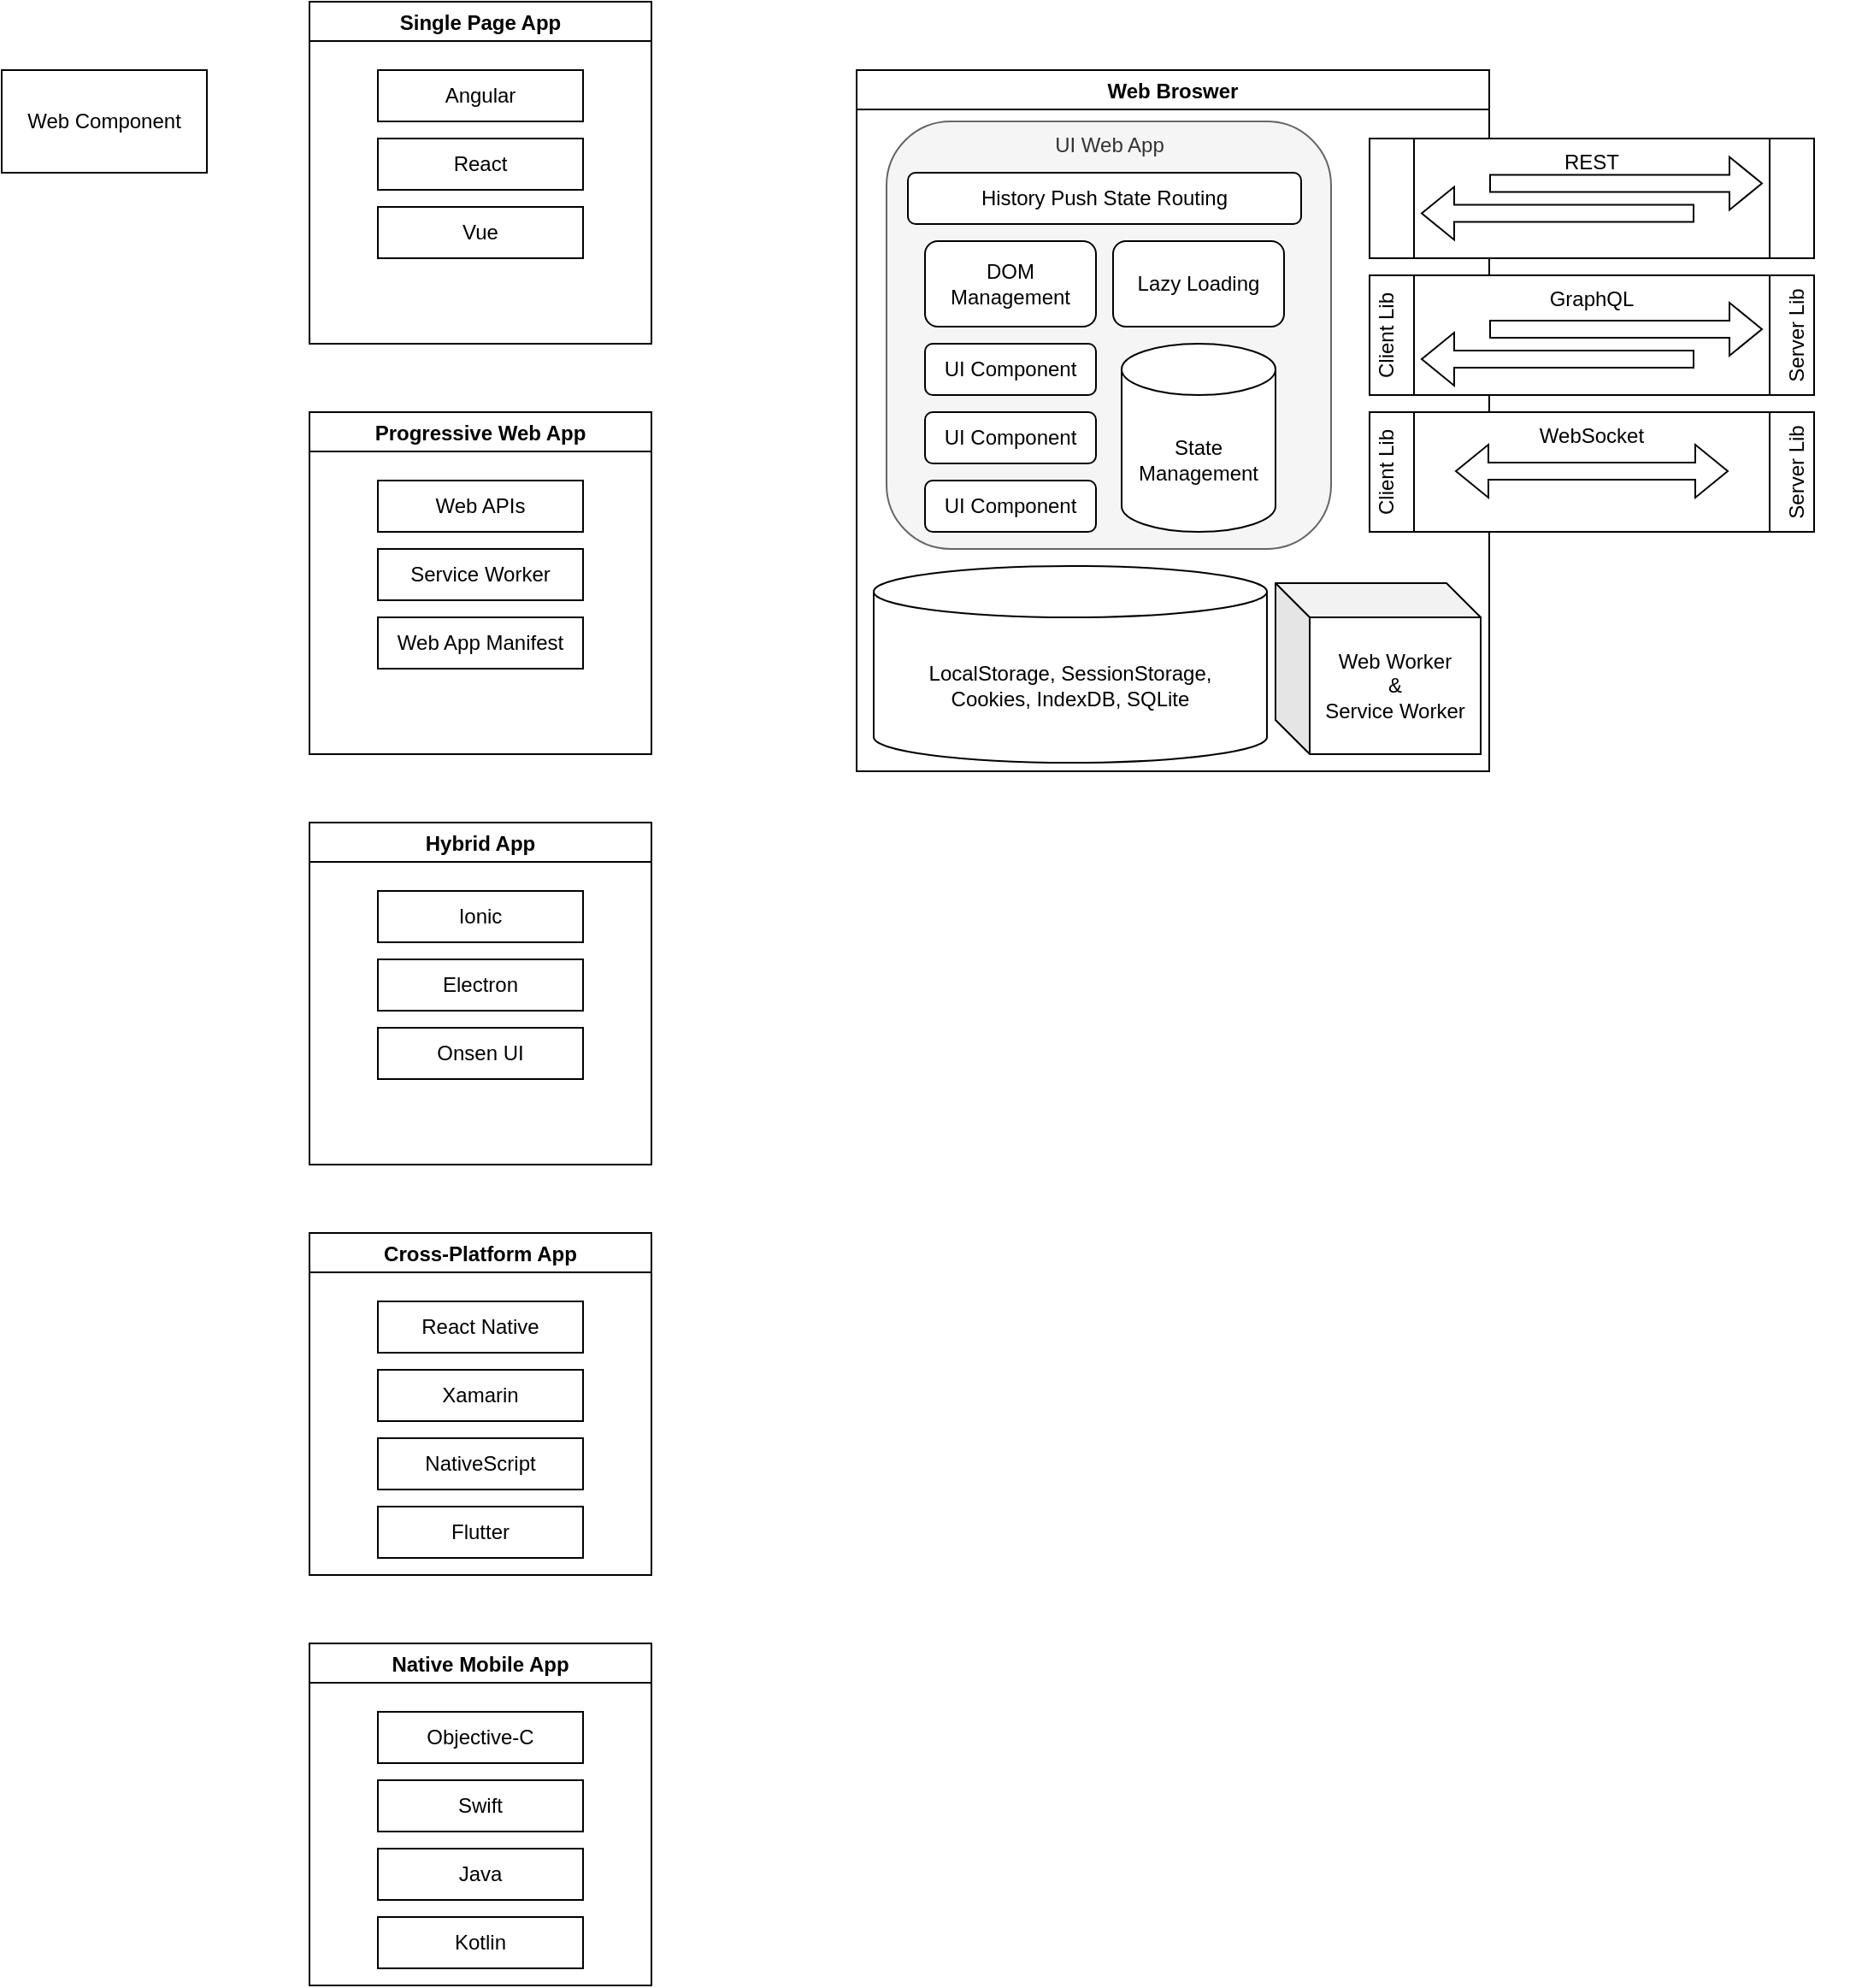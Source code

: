 <mxfile version="17.1.1" type="github">
  <diagram id="GSHjNJquIBWYedqatWQM" name="Page-1">
    <mxGraphModel dx="2404" dy="908" grid="1" gridSize="10" guides="1" tooltips="1" connect="1" arrows="1" fold="1" page="1" pageScale="1" pageWidth="850" pageHeight="1100" math="0" shadow="0">
      <root>
        <mxCell id="0" />
        <mxCell id="1" parent="0" />
        <mxCell id="2rGWUdsjUpu9k1-Q1eZj-9" value="Native Mobile App" style="swimlane;" vertex="1" parent="1">
          <mxGeometry x="40" y="1000" width="200" height="200" as="geometry" />
        </mxCell>
        <mxCell id="2rGWUdsjUpu9k1-Q1eZj-23" value="Objective-C" style="rounded=0;whiteSpace=wrap;html=1;" vertex="1" parent="2rGWUdsjUpu9k1-Q1eZj-9">
          <mxGeometry x="40" y="40" width="120" height="30" as="geometry" />
        </mxCell>
        <mxCell id="2rGWUdsjUpu9k1-Q1eZj-24" value="Swift" style="rounded=0;whiteSpace=wrap;html=1;" vertex="1" parent="2rGWUdsjUpu9k1-Q1eZj-9">
          <mxGeometry x="40" y="80" width="120" height="30" as="geometry" />
        </mxCell>
        <mxCell id="2rGWUdsjUpu9k1-Q1eZj-25" value="Java" style="rounded=0;whiteSpace=wrap;html=1;" vertex="1" parent="2rGWUdsjUpu9k1-Q1eZj-9">
          <mxGeometry x="40" y="120" width="120" height="30" as="geometry" />
        </mxCell>
        <mxCell id="2rGWUdsjUpu9k1-Q1eZj-26" value="Kotlin" style="rounded=0;whiteSpace=wrap;html=1;" vertex="1" parent="2rGWUdsjUpu9k1-Q1eZj-9">
          <mxGeometry x="40" y="160" width="120" height="30" as="geometry" />
        </mxCell>
        <mxCell id="2rGWUdsjUpu9k1-Q1eZj-10" value="Single Page App" style="swimlane;" vertex="1" parent="1">
          <mxGeometry x="40" y="40" width="200" height="200" as="geometry" />
        </mxCell>
        <mxCell id="2rGWUdsjUpu9k1-Q1eZj-15" value="Angular" style="rounded=0;whiteSpace=wrap;html=1;" vertex="1" parent="2rGWUdsjUpu9k1-Q1eZj-10">
          <mxGeometry x="40" y="40" width="120" height="30" as="geometry" />
        </mxCell>
        <mxCell id="2rGWUdsjUpu9k1-Q1eZj-16" value="React" style="rounded=0;whiteSpace=wrap;html=1;" vertex="1" parent="2rGWUdsjUpu9k1-Q1eZj-10">
          <mxGeometry x="40" y="80" width="120" height="30" as="geometry" />
        </mxCell>
        <mxCell id="2rGWUdsjUpu9k1-Q1eZj-17" value="Vue" style="rounded=0;whiteSpace=wrap;html=1;" vertex="1" parent="2rGWUdsjUpu9k1-Q1eZj-10">
          <mxGeometry x="40" y="120" width="120" height="30" as="geometry" />
        </mxCell>
        <mxCell id="2rGWUdsjUpu9k1-Q1eZj-11" value="Hybrid App" style="swimlane;" vertex="1" parent="1">
          <mxGeometry x="40" y="520" width="200" height="200" as="geometry" />
        </mxCell>
        <mxCell id="2rGWUdsjUpu9k1-Q1eZj-18" value="Ionic" style="rounded=0;whiteSpace=wrap;html=1;" vertex="1" parent="2rGWUdsjUpu9k1-Q1eZj-11">
          <mxGeometry x="40" y="40" width="120" height="30" as="geometry" />
        </mxCell>
        <mxCell id="2rGWUdsjUpu9k1-Q1eZj-27" value="Electron" style="rounded=0;whiteSpace=wrap;html=1;" vertex="1" parent="2rGWUdsjUpu9k1-Q1eZj-11">
          <mxGeometry x="40" y="80" width="120" height="30" as="geometry" />
        </mxCell>
        <mxCell id="2rGWUdsjUpu9k1-Q1eZj-28" value="Onsen UI" style="rounded=0;whiteSpace=wrap;html=1;" vertex="1" parent="2rGWUdsjUpu9k1-Q1eZj-11">
          <mxGeometry x="40" y="120" width="120" height="30" as="geometry" />
        </mxCell>
        <mxCell id="2rGWUdsjUpu9k1-Q1eZj-12" value="Cross-Platform App" style="swimlane;" vertex="1" parent="1">
          <mxGeometry x="40" y="760" width="200" height="200" as="geometry" />
        </mxCell>
        <mxCell id="2rGWUdsjUpu9k1-Q1eZj-19" value="React Native" style="rounded=0;whiteSpace=wrap;html=1;" vertex="1" parent="2rGWUdsjUpu9k1-Q1eZj-12">
          <mxGeometry x="40" y="40" width="120" height="30" as="geometry" />
        </mxCell>
        <mxCell id="2rGWUdsjUpu9k1-Q1eZj-20" value="Xamarin" style="rounded=0;whiteSpace=wrap;html=1;" vertex="1" parent="2rGWUdsjUpu9k1-Q1eZj-12">
          <mxGeometry x="40" y="80" width="120" height="30" as="geometry" />
        </mxCell>
        <mxCell id="2rGWUdsjUpu9k1-Q1eZj-21" value="NativeScript" style="rounded=0;whiteSpace=wrap;html=1;" vertex="1" parent="2rGWUdsjUpu9k1-Q1eZj-12">
          <mxGeometry x="40" y="120" width="120" height="30" as="geometry" />
        </mxCell>
        <mxCell id="2rGWUdsjUpu9k1-Q1eZj-22" value="Flutter" style="rounded=0;whiteSpace=wrap;html=1;" vertex="1" parent="2rGWUdsjUpu9k1-Q1eZj-12">
          <mxGeometry x="40" y="160" width="120" height="30" as="geometry" />
        </mxCell>
        <mxCell id="2rGWUdsjUpu9k1-Q1eZj-13" value="Progressive Web App" style="swimlane;" vertex="1" parent="1">
          <mxGeometry x="40" y="280" width="200" height="200" as="geometry" />
        </mxCell>
        <mxCell id="2rGWUdsjUpu9k1-Q1eZj-40" value="Web APIs" style="rounded=0;whiteSpace=wrap;html=1;" vertex="1" parent="2rGWUdsjUpu9k1-Q1eZj-13">
          <mxGeometry x="40" y="40" width="120" height="30" as="geometry" />
        </mxCell>
        <mxCell id="2rGWUdsjUpu9k1-Q1eZj-41" value="Service Worker" style="rounded=0;whiteSpace=wrap;html=1;" vertex="1" parent="2rGWUdsjUpu9k1-Q1eZj-13">
          <mxGeometry x="40" y="80" width="120" height="30" as="geometry" />
        </mxCell>
        <mxCell id="2rGWUdsjUpu9k1-Q1eZj-42" value="Web App Manifest" style="rounded=0;whiteSpace=wrap;html=1;" vertex="1" parent="2rGWUdsjUpu9k1-Q1eZj-13">
          <mxGeometry x="40" y="120" width="120" height="30" as="geometry" />
        </mxCell>
        <mxCell id="2rGWUdsjUpu9k1-Q1eZj-14" value="Web Component" style="rounded=0;whiteSpace=wrap;html=1;" vertex="1" parent="1">
          <mxGeometry x="-140" y="80" width="120" height="60" as="geometry" />
        </mxCell>
        <mxCell id="2rGWUdsjUpu9k1-Q1eZj-43" value="Web Broswer" style="swimlane;" vertex="1" parent="1">
          <mxGeometry x="360" y="80" width="370" height="410" as="geometry" />
        </mxCell>
        <mxCell id="2rGWUdsjUpu9k1-Q1eZj-29" value="UI Web App" style="rounded=1;whiteSpace=wrap;html=1;verticalAlign=top;fillColor=#f5f5f5;fontColor=#333333;strokeColor=#666666;" vertex="1" parent="2rGWUdsjUpu9k1-Q1eZj-43">
          <mxGeometry x="17.5" y="30" width="260" height="250" as="geometry" />
        </mxCell>
        <mxCell id="2rGWUdsjUpu9k1-Q1eZj-31" value="UI Component" style="rounded=1;whiteSpace=wrap;html=1;" vertex="1" parent="2rGWUdsjUpu9k1-Q1eZj-43">
          <mxGeometry x="40" y="160" width="100" height="30" as="geometry" />
        </mxCell>
        <mxCell id="2rGWUdsjUpu9k1-Q1eZj-32" value="UI Component" style="rounded=1;whiteSpace=wrap;html=1;" vertex="1" parent="2rGWUdsjUpu9k1-Q1eZj-43">
          <mxGeometry x="40" y="200" width="100" height="30" as="geometry" />
        </mxCell>
        <mxCell id="2rGWUdsjUpu9k1-Q1eZj-33" value="UI Component" style="rounded=1;whiteSpace=wrap;html=1;" vertex="1" parent="2rGWUdsjUpu9k1-Q1eZj-43">
          <mxGeometry x="40" y="240" width="100" height="30" as="geometry" />
        </mxCell>
        <mxCell id="2rGWUdsjUpu9k1-Q1eZj-34" value="History Push State Routing" style="rounded=1;whiteSpace=wrap;html=1;" vertex="1" parent="2rGWUdsjUpu9k1-Q1eZj-43">
          <mxGeometry x="30" y="60" width="230" height="30" as="geometry" />
        </mxCell>
        <mxCell id="2rGWUdsjUpu9k1-Q1eZj-30" value="State Management" style="shape=cylinder3;whiteSpace=wrap;html=1;boundedLbl=1;backgroundOutline=1;size=15;" vertex="1" parent="2rGWUdsjUpu9k1-Q1eZj-43">
          <mxGeometry x="155" y="160" width="90" height="110" as="geometry" />
        </mxCell>
        <mxCell id="2rGWUdsjUpu9k1-Q1eZj-44" value="LocalStorage, SessionStorage, &lt;br&gt;Cookies, IndexDB, SQLite" style="shape=cylinder3;whiteSpace=wrap;html=1;boundedLbl=1;backgroundOutline=1;size=15;" vertex="1" parent="2rGWUdsjUpu9k1-Q1eZj-43">
          <mxGeometry x="10" y="290" width="230" height="115" as="geometry" />
        </mxCell>
        <mxCell id="2rGWUdsjUpu9k1-Q1eZj-76" value="DOM Management" style="rounded=1;whiteSpace=wrap;html=1;" vertex="1" parent="2rGWUdsjUpu9k1-Q1eZj-43">
          <mxGeometry x="40" y="100" width="100" height="50" as="geometry" />
        </mxCell>
        <mxCell id="2rGWUdsjUpu9k1-Q1eZj-78" value="Lazy Loading" style="rounded=1;whiteSpace=wrap;html=1;" vertex="1" parent="2rGWUdsjUpu9k1-Q1eZj-43">
          <mxGeometry x="150" y="100" width="100" height="50" as="geometry" />
        </mxCell>
        <mxCell id="2rGWUdsjUpu9k1-Q1eZj-81" value="Web Worker&lt;br&gt;&amp;amp;&lt;br&gt;Service Worker" style="shape=cube;whiteSpace=wrap;html=1;boundedLbl=1;backgroundOutline=1;darkOpacity=0.05;darkOpacity2=0.1;" vertex="1" parent="2rGWUdsjUpu9k1-Q1eZj-43">
          <mxGeometry x="245" y="300" width="120" height="100" as="geometry" />
        </mxCell>
        <mxCell id="2rGWUdsjUpu9k1-Q1eZj-50" value="" style="group" vertex="1" connectable="0" parent="1">
          <mxGeometry x="660" y="120" width="260" height="70" as="geometry" />
        </mxCell>
        <mxCell id="2rGWUdsjUpu9k1-Q1eZj-48" value="REST" style="shape=process;whiteSpace=wrap;html=1;backgroundOutline=1;verticalAlign=top;" vertex="1" parent="2rGWUdsjUpu9k1-Q1eZj-50">
          <mxGeometry width="260" height="70" as="geometry" />
        </mxCell>
        <mxCell id="2rGWUdsjUpu9k1-Q1eZj-35" value="" style="shape=flexArrow;endArrow=classic;html=1;rounded=0;" edge="1" parent="2rGWUdsjUpu9k1-Q1eZj-50">
          <mxGeometry width="50" height="50" relative="1" as="geometry">
            <mxPoint x="70" y="26.25" as="sourcePoint" />
            <mxPoint x="230" y="26.25" as="targetPoint" />
          </mxGeometry>
        </mxCell>
        <mxCell id="2rGWUdsjUpu9k1-Q1eZj-38" value="" style="shape=flexArrow;endArrow=classic;html=1;rounded=0;" edge="1" parent="2rGWUdsjUpu9k1-Q1eZj-50">
          <mxGeometry width="50" height="50" relative="1" as="geometry">
            <mxPoint x="190" y="43.75" as="sourcePoint" />
            <mxPoint x="30" y="43.75" as="targetPoint" />
          </mxGeometry>
        </mxCell>
        <mxCell id="2rGWUdsjUpu9k1-Q1eZj-56" value="" style="group" vertex="1" connectable="0" parent="1">
          <mxGeometry x="660" y="280" width="280" height="70" as="geometry" />
        </mxCell>
        <mxCell id="2rGWUdsjUpu9k1-Q1eZj-60" value="" style="group" vertex="1" connectable="0" parent="2rGWUdsjUpu9k1-Q1eZj-56">
          <mxGeometry x="-5.0" width="285" height="70" as="geometry" />
        </mxCell>
        <mxCell id="2rGWUdsjUpu9k1-Q1eZj-62" value="" style="group" vertex="1" connectable="0" parent="2rGWUdsjUpu9k1-Q1eZj-60">
          <mxGeometry width="270" height="70" as="geometry" />
        </mxCell>
        <mxCell id="2rGWUdsjUpu9k1-Q1eZj-53" value="WebSocket" style="shape=process;whiteSpace=wrap;html=1;backgroundOutline=1;verticalAlign=top;" vertex="1" parent="2rGWUdsjUpu9k1-Q1eZj-62">
          <mxGeometry x="5.0" width="260" height="70" as="geometry" />
        </mxCell>
        <mxCell id="2rGWUdsjUpu9k1-Q1eZj-39" value="" style="shape=flexArrow;endArrow=classic;startArrow=classic;html=1;rounded=0;" edge="1" parent="2rGWUdsjUpu9k1-Q1eZj-62">
          <mxGeometry width="100" height="100" relative="1" as="geometry">
            <mxPoint x="55.0" y="34.5" as="sourcePoint" />
            <mxPoint x="215" y="34.5" as="targetPoint" />
          </mxGeometry>
        </mxCell>
        <mxCell id="2rGWUdsjUpu9k1-Q1eZj-59" value="Client Lib" style="text;html=1;strokeColor=none;fillColor=none;align=center;verticalAlign=middle;whiteSpace=wrap;rounded=0;rotation=270;" vertex="1" parent="2rGWUdsjUpu9k1-Q1eZj-62">
          <mxGeometry x="-15.0" y="20" width="60" height="30" as="geometry" />
        </mxCell>
        <mxCell id="2rGWUdsjUpu9k1-Q1eZj-61" value="Server Lib" style="text;html=1;strokeColor=none;fillColor=none;align=center;verticalAlign=middle;whiteSpace=wrap;rounded=0;rotation=270;" vertex="1" parent="2rGWUdsjUpu9k1-Q1eZj-62">
          <mxGeometry x="225" y="20" width="60" height="30" as="geometry" />
        </mxCell>
        <mxCell id="2rGWUdsjUpu9k1-Q1eZj-67" value="" style="group" vertex="1" connectable="0" parent="1">
          <mxGeometry x="660" y="200" width="280" height="70" as="geometry" />
        </mxCell>
        <mxCell id="2rGWUdsjUpu9k1-Q1eZj-68" value="" style="group" vertex="1" connectable="0" parent="2rGWUdsjUpu9k1-Q1eZj-67">
          <mxGeometry x="-5.0" width="285" height="70" as="geometry" />
        </mxCell>
        <mxCell id="2rGWUdsjUpu9k1-Q1eZj-69" value="" style="group" vertex="1" connectable="0" parent="2rGWUdsjUpu9k1-Q1eZj-68">
          <mxGeometry width="270" height="70" as="geometry" />
        </mxCell>
        <mxCell id="2rGWUdsjUpu9k1-Q1eZj-70" value="GraphQL" style="shape=process;whiteSpace=wrap;html=1;backgroundOutline=1;verticalAlign=top;" vertex="1" parent="2rGWUdsjUpu9k1-Q1eZj-69">
          <mxGeometry x="5.0" width="260" height="70" as="geometry" />
        </mxCell>
        <mxCell id="2rGWUdsjUpu9k1-Q1eZj-72" value="Client Lib" style="text;html=1;strokeColor=none;fillColor=none;align=center;verticalAlign=middle;whiteSpace=wrap;rounded=0;rotation=270;" vertex="1" parent="2rGWUdsjUpu9k1-Q1eZj-69">
          <mxGeometry x="-15.0" y="20" width="60" height="30" as="geometry" />
        </mxCell>
        <mxCell id="2rGWUdsjUpu9k1-Q1eZj-73" value="Server Lib" style="text;html=1;strokeColor=none;fillColor=none;align=center;verticalAlign=middle;whiteSpace=wrap;rounded=0;rotation=270;" vertex="1" parent="2rGWUdsjUpu9k1-Q1eZj-69">
          <mxGeometry x="225" y="20" width="60" height="30" as="geometry" />
        </mxCell>
        <mxCell id="2rGWUdsjUpu9k1-Q1eZj-74" value="" style="shape=flexArrow;endArrow=classic;html=1;rounded=0;" edge="1" parent="2rGWUdsjUpu9k1-Q1eZj-69">
          <mxGeometry width="50" height="50" relative="1" as="geometry">
            <mxPoint x="75" y="31.5" as="sourcePoint" />
            <mxPoint x="235" y="31.5" as="targetPoint" />
          </mxGeometry>
        </mxCell>
        <mxCell id="2rGWUdsjUpu9k1-Q1eZj-75" value="" style="shape=flexArrow;endArrow=classic;html=1;rounded=0;" edge="1" parent="2rGWUdsjUpu9k1-Q1eZj-69">
          <mxGeometry width="50" height="50" relative="1" as="geometry">
            <mxPoint x="195" y="49" as="sourcePoint" />
            <mxPoint x="35" y="49" as="targetPoint" />
          </mxGeometry>
        </mxCell>
      </root>
    </mxGraphModel>
  </diagram>
</mxfile>
